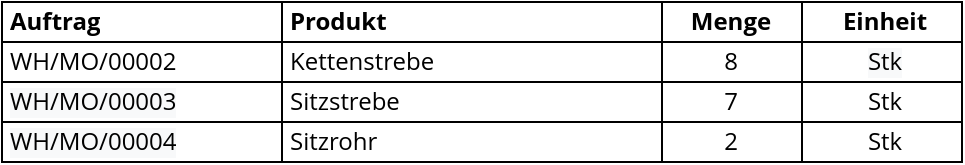 <mxfile version="13.7.9" type="device"><diagram id="GtRONhIAHqFVy6cvbiFZ" name="Seite 1"><mxGraphModel dx="1102" dy="574" grid="1" gridSize="10" guides="1" tooltips="1" connect="1" arrows="1" fold="1" page="1" pageScale="1" pageWidth="827" pageHeight="1169" math="0" shadow="0"><root><mxCell id="uIaLDYGZTDQxNUprMQj0-0"/><mxCell id="uIaLDYGZTDQxNUprMQj0-1" parent="uIaLDYGZTDQxNUprMQj0-0"/><mxCell id="diI0_13bmxmqcU8Szz5P-21" value="" style="shape=table;html=1;whiteSpace=wrap;startSize=0;container=1;collapsible=0;childLayout=tableLayout;fontFamily=Open Sans;fontSize=12;align=left;spacingLeft=2;" parent="uIaLDYGZTDQxNUprMQj0-1" vertex="1"><mxGeometry x="40" y="40" width="480" height="80" as="geometry"/></mxCell><mxCell id="diI0_13bmxmqcU8Szz5P-22" value="" style="shape=partialRectangle;html=1;whiteSpace=wrap;collapsible=0;dropTarget=0;pointerEvents=0;fillColor=none;top=0;left=0;bottom=0;right=0;points=[[0,0.5],[1,0.5]];portConstraint=eastwest;fontFamily=Open Sans;spacingLeft=2;align=left;" parent="diI0_13bmxmqcU8Szz5P-21" vertex="1"><mxGeometry width="480" height="20" as="geometry"/></mxCell><mxCell id="diI0_13bmxmqcU8Szz5P-23" value="&lt;b&gt;Auftrag&lt;/b&gt;" style="shape=partialRectangle;html=1;whiteSpace=wrap;connectable=0;fillColor=none;top=0;left=0;bottom=0;right=0;overflow=hidden;align=left;fontFamily=Open Sans;spacingLeft=2;" parent="diI0_13bmxmqcU8Szz5P-22" vertex="1"><mxGeometry width="140" height="20" as="geometry"/></mxCell><mxCell id="diI0_13bmxmqcU8Szz5P-24" value="&lt;b&gt;Produkt&lt;/b&gt;" style="shape=partialRectangle;html=1;whiteSpace=wrap;connectable=0;fillColor=none;top=0;left=0;bottom=0;right=0;overflow=hidden;fontFamily=Open Sans;spacingLeft=2;align=left;spacingRight=3;" parent="diI0_13bmxmqcU8Szz5P-22" vertex="1"><mxGeometry x="140" width="190" height="20" as="geometry"/></mxCell><mxCell id="diI0_13bmxmqcU8Szz5P-25" value="Menge" style="shape=partialRectangle;html=1;whiteSpace=wrap;connectable=0;fillColor=none;top=0;left=0;bottom=0;right=0;overflow=hidden;fontFamily=Open Sans;spacingLeft=2;align=center;spacingRight=3;fontStyle=1" parent="diI0_13bmxmqcU8Szz5P-22" vertex="1"><mxGeometry x="330" width="70" height="20" as="geometry"/></mxCell><mxCell id="diI0_13bmxmqcU8Szz5P-28" value="Einheit" style="shape=partialRectangle;html=1;whiteSpace=wrap;connectable=0;fillColor=none;top=0;left=0;bottom=0;right=0;overflow=hidden;fontFamily=Open Sans;spacingLeft=3;align=center;fontStyle=1" parent="diI0_13bmxmqcU8Szz5P-22" vertex="1"><mxGeometry x="400" width="80" height="20" as="geometry"/></mxCell><mxCell id="diI0_13bmxmqcU8Szz5P-36" value="" style="shape=partialRectangle;html=1;whiteSpace=wrap;collapsible=0;dropTarget=0;pointerEvents=0;fillColor=none;top=0;left=0;bottom=0;right=0;points=[[0,0.5],[1,0.5]];portConstraint=eastwest;fontFamily=Open Sans;spacingLeft=2;align=center;fontColor=#97D077;" parent="diI0_13bmxmqcU8Szz5P-21" vertex="1"><mxGeometry y="20" width="480" height="20" as="geometry"/></mxCell><mxCell id="diI0_13bmxmqcU8Szz5P-37" value="WH/MO/00002" style="shape=partialRectangle;html=1;whiteSpace=wrap;connectable=0;fillColor=none;top=0;left=0;bottom=0;right=0;overflow=hidden;fontFamily=Open Sans;spacingLeft=2;align=left;" parent="diI0_13bmxmqcU8Szz5P-36" vertex="1"><mxGeometry width="140" height="20" as="geometry"/></mxCell><mxCell id="diI0_13bmxmqcU8Szz5P-38" value="&lt;font&gt;Kettenstrebe&lt;/font&gt;" style="shape=partialRectangle;html=1;whiteSpace=wrap;connectable=0;fillColor=none;top=0;left=0;bottom=0;right=0;overflow=hidden;fontFamily=Open Sans;spacingLeft=2;align=left;spacingRight=3;" parent="diI0_13bmxmqcU8Szz5P-36" vertex="1"><mxGeometry x="140" width="190" height="20" as="geometry"/></mxCell><mxCell id="diI0_13bmxmqcU8Szz5P-39" value="8" style="shape=partialRectangle;html=1;whiteSpace=wrap;connectable=0;fillColor=none;top=0;left=0;bottom=0;right=0;overflow=hidden;fontFamily=Open Sans;spacingLeft=2;align=center;spacingRight=3;" parent="diI0_13bmxmqcU8Szz5P-36" vertex="1"><mxGeometry x="330" width="70" height="20" as="geometry"/></mxCell><mxCell id="diI0_13bmxmqcU8Szz5P-42" value="&lt;meta charset=&quot;utf-8&quot;&gt;&lt;span style=&quot;font-family: &amp;quot;open sans&amp;quot;; font-size: 12px; font-style: normal; font-weight: 400; letter-spacing: normal; text-indent: 0px; text-transform: none; word-spacing: 0px; background-color: rgb(248, 249, 250); display: inline; float: none;&quot;&gt;Stk&lt;/span&gt;" style="shape=partialRectangle;html=1;whiteSpace=wrap;connectable=0;fillColor=none;top=0;left=0;bottom=0;right=0;overflow=hidden;fontFamily=Open Sans;spacingLeft=3;align=center;" parent="diI0_13bmxmqcU8Szz5P-36" vertex="1"><mxGeometry x="400" width="80" height="20" as="geometry"/></mxCell><mxCell id="9axlk6Ps-d_YkfV5iq8d-11" style="shape=partialRectangle;html=1;whiteSpace=wrap;collapsible=0;dropTarget=0;pointerEvents=0;fillColor=none;top=0;left=0;bottom=0;right=0;points=[[0,0.5],[1,0.5]];portConstraint=eastwest;fontFamily=Open Sans;spacingLeft=2;align=center;fontColor=#97D077;" vertex="1" parent="diI0_13bmxmqcU8Szz5P-21"><mxGeometry y="40" width="480" height="20" as="geometry"/></mxCell><mxCell id="9axlk6Ps-d_YkfV5iq8d-12" value="&lt;span style=&quot;color: rgb(0 , 0 , 0) ; font-family: &amp;#34;open sans&amp;#34; ; font-size: 12px ; font-style: normal ; font-weight: 400 ; letter-spacing: normal ; text-align: left ; text-indent: 0px ; text-transform: none ; word-spacing: 0px ; background-color: rgb(248 , 249 , 250) ; display: inline ; float: none&quot;&gt;WH/MO/00003&lt;/span&gt;" style="shape=partialRectangle;html=1;whiteSpace=wrap;connectable=0;fillColor=none;top=0;left=0;bottom=0;right=0;overflow=hidden;fontFamily=Open Sans;spacingLeft=2;align=left;" vertex="1" parent="9axlk6Ps-d_YkfV5iq8d-11"><mxGeometry width="140" height="20" as="geometry"/></mxCell><mxCell id="9axlk6Ps-d_YkfV5iq8d-13" value="Sitzstrebe" style="shape=partialRectangle;html=1;whiteSpace=wrap;connectable=0;fillColor=none;top=0;left=0;bottom=0;right=0;overflow=hidden;fontFamily=Open Sans;spacingLeft=2;align=left;spacingRight=3;" vertex="1" parent="9axlk6Ps-d_YkfV5iq8d-11"><mxGeometry x="140" width="190" height="20" as="geometry"/></mxCell><mxCell id="9axlk6Ps-d_YkfV5iq8d-14" value="7" style="shape=partialRectangle;html=1;whiteSpace=wrap;connectable=0;fillColor=none;top=0;left=0;bottom=0;right=0;overflow=hidden;fontFamily=Open Sans;spacingLeft=2;align=center;spacingRight=3;" vertex="1" parent="9axlk6Ps-d_YkfV5iq8d-11"><mxGeometry x="330" width="70" height="20" as="geometry"/></mxCell><mxCell id="9axlk6Ps-d_YkfV5iq8d-15" value="Stk" style="shape=partialRectangle;html=1;whiteSpace=wrap;connectable=0;fillColor=none;top=0;left=0;bottom=0;right=0;overflow=hidden;fontFamily=Open Sans;spacingLeft=3;align=center;" vertex="1" parent="9axlk6Ps-d_YkfV5iq8d-11"><mxGeometry x="400" width="80" height="20" as="geometry"/></mxCell><mxCell id="9axlk6Ps-d_YkfV5iq8d-16" style="shape=partialRectangle;html=1;whiteSpace=wrap;collapsible=0;dropTarget=0;pointerEvents=0;fillColor=none;top=0;left=0;bottom=0;right=0;points=[[0,0.5],[1,0.5]];portConstraint=eastwest;fontFamily=Open Sans;spacingLeft=2;align=center;fontColor=#97D077;" vertex="1" parent="diI0_13bmxmqcU8Szz5P-21"><mxGeometry y="60" width="480" height="20" as="geometry"/></mxCell><mxCell id="9axlk6Ps-d_YkfV5iq8d-17" value="&lt;span style=&quot;color: rgb(0 , 0 , 0) ; font-family: &amp;#34;open sans&amp;#34; ; font-size: 12px ; font-style: normal ; font-weight: 400 ; letter-spacing: normal ; text-align: left ; text-indent: 0px ; text-transform: none ; word-spacing: 0px ; background-color: rgb(248 , 249 , 250) ; display: inline ; float: none&quot;&gt;WH/MO/00004&lt;/span&gt;" style="shape=partialRectangle;html=1;whiteSpace=wrap;connectable=0;fillColor=none;top=0;left=0;bottom=0;right=0;overflow=hidden;fontFamily=Open Sans;spacingLeft=2;align=left;" vertex="1" parent="9axlk6Ps-d_YkfV5iq8d-16"><mxGeometry width="140" height="20" as="geometry"/></mxCell><mxCell id="9axlk6Ps-d_YkfV5iq8d-18" value="Sitzrohr" style="shape=partialRectangle;html=1;whiteSpace=wrap;connectable=0;fillColor=none;top=0;left=0;bottom=0;right=0;overflow=hidden;fontFamily=Open Sans;spacingLeft=2;align=left;spacingRight=3;" vertex="1" parent="9axlk6Ps-d_YkfV5iq8d-16"><mxGeometry x="140" width="190" height="20" as="geometry"/></mxCell><mxCell id="9axlk6Ps-d_YkfV5iq8d-19" value="2" style="shape=partialRectangle;html=1;whiteSpace=wrap;connectable=0;fillColor=none;top=0;left=0;bottom=0;right=0;overflow=hidden;fontFamily=Open Sans;spacingLeft=2;align=center;spacingRight=3;" vertex="1" parent="9axlk6Ps-d_YkfV5iq8d-16"><mxGeometry x="330" width="70" height="20" as="geometry"/></mxCell><mxCell id="9axlk6Ps-d_YkfV5iq8d-20" value="&lt;span&gt;Stk&lt;/span&gt;" style="shape=partialRectangle;html=1;whiteSpace=wrap;connectable=0;fillColor=none;top=0;left=0;bottom=0;right=0;overflow=hidden;fontFamily=Open Sans;spacingLeft=3;align=center;" vertex="1" parent="9axlk6Ps-d_YkfV5iq8d-16"><mxGeometry x="400" width="80" height="20" as="geometry"/></mxCell></root></mxGraphModel></diagram></mxfile>